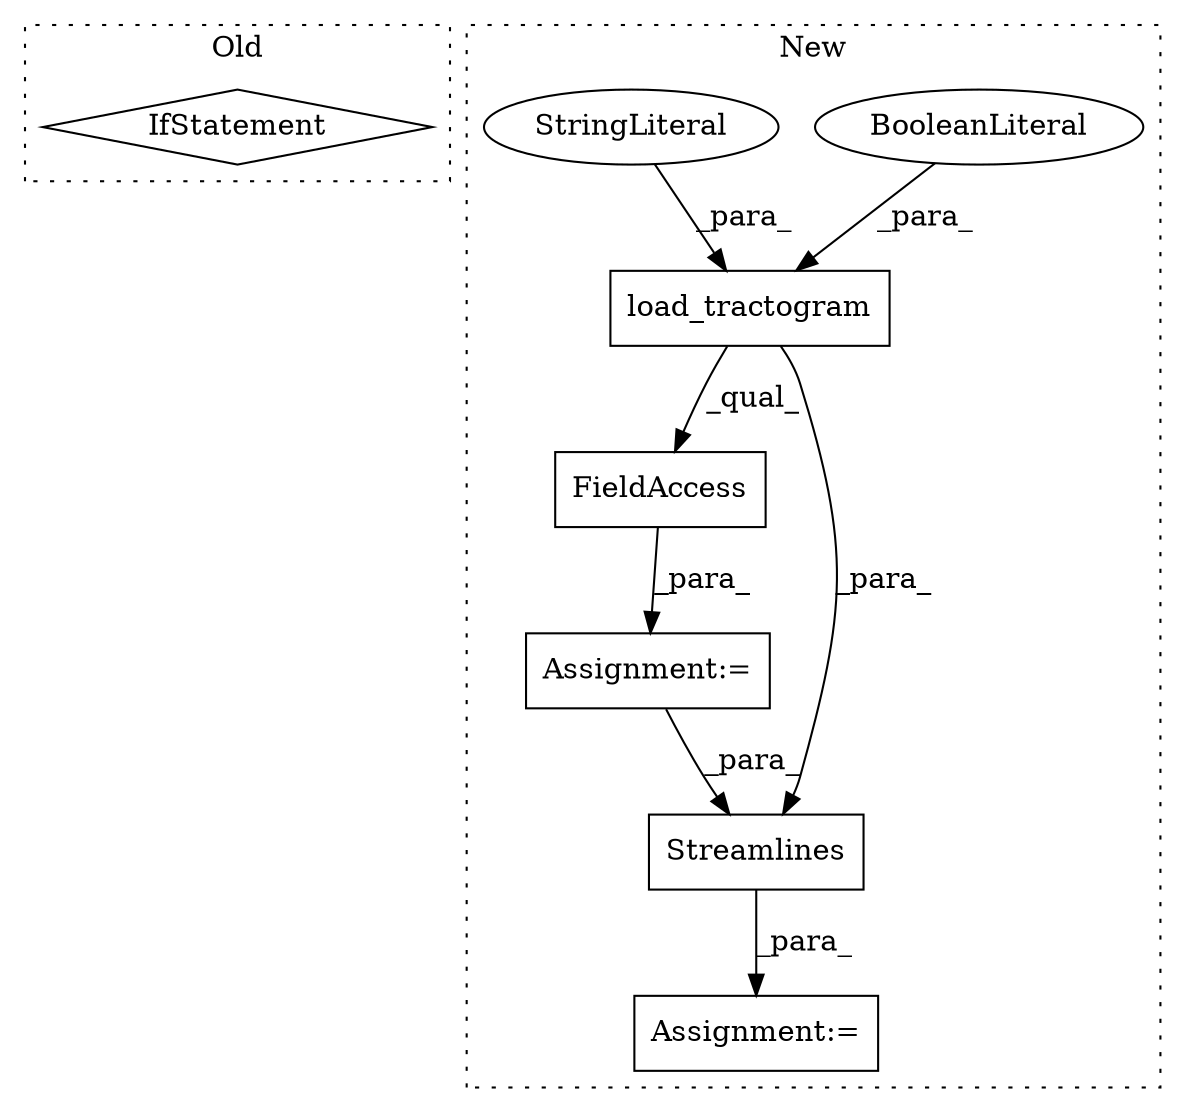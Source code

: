 digraph G {
subgraph cluster0 {
1 [label="IfStatement" a="25" s="785" l="23" shape="diamond"];
label = "Old";
style="dotted";
}
subgraph cluster1 {
2 [label="load_tractogram" a="32" s="645,679" l="16,1" shape="box"];
3 [label="Assignment:=" a="7" s="644" l="1" shape="box"];
4 [label="BooleanLiteral" a="9" s="674" l="5" shape="ellipse"];
5 [label="StringLiteral" a="45" s="667" l="6" shape="ellipse"];
6 [label="FieldAccess" a="22" s="645" l="47" shape="box"];
7 [label="Streamlines" a="32" s="710,728" l="12,1" shape="box"];
8 [label="Assignment:=" a="7" s="709" l="1" shape="box"];
label = "New";
style="dotted";
}
2 -> 7 [label="_para_"];
2 -> 6 [label="_qual_"];
3 -> 7 [label="_para_"];
4 -> 2 [label="_para_"];
5 -> 2 [label="_para_"];
6 -> 3 [label="_para_"];
7 -> 8 [label="_para_"];
}